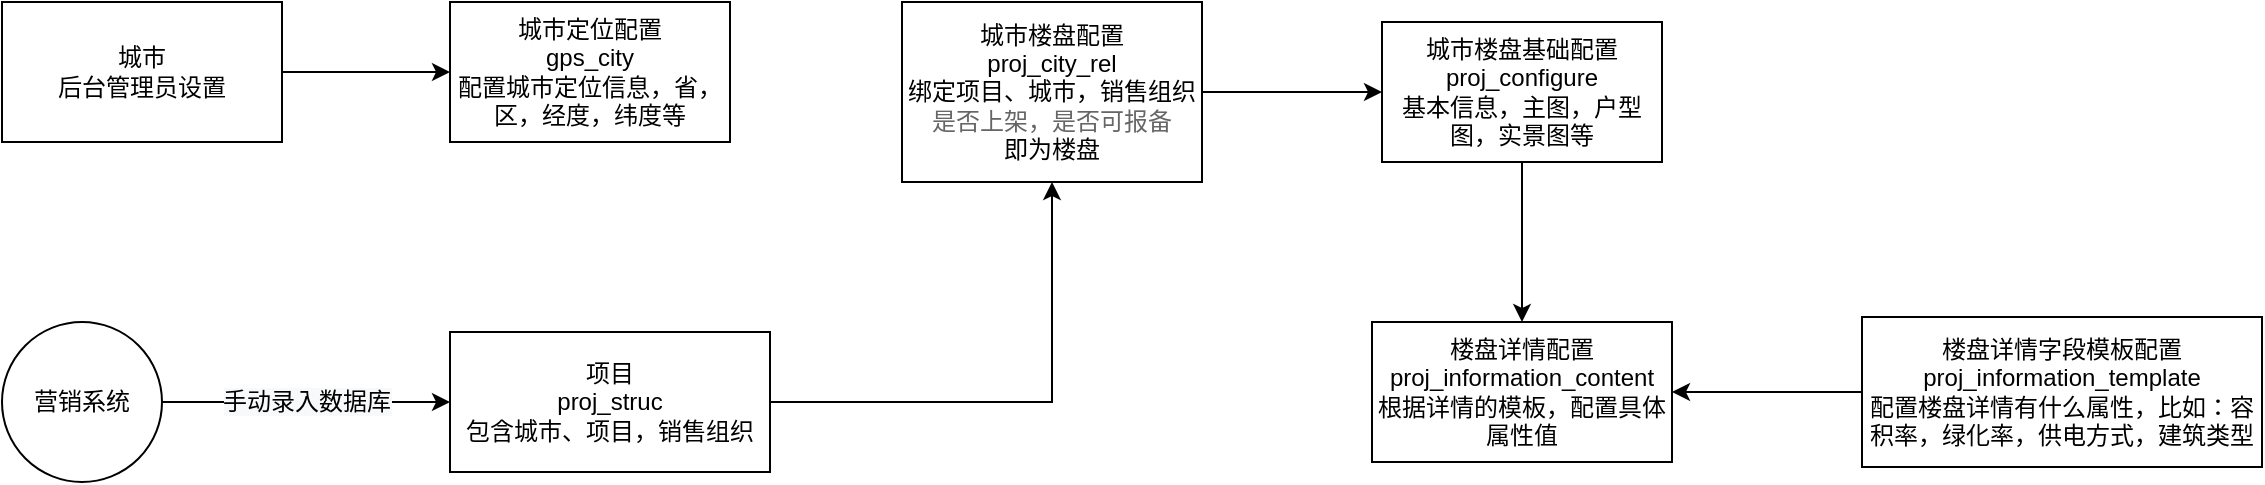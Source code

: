 <mxfile version="14.6.5" type="github">
  <diagram id="xIlVCZdDOlZY9Qjr4O-O" name="第 1 页">
    <mxGraphModel dx="782" dy="437" grid="1" gridSize="10" guides="1" tooltips="1" connect="1" arrows="1" fold="1" page="1" pageScale="1" pageWidth="827" pageHeight="1169" math="0" shadow="0">
      <root>
        <mxCell id="0" />
        <mxCell id="1" parent="0" />
        <mxCell id="DC7e0HeSG_NtiGx8V0Lg-10" style="edgeStyle=orthogonalEdgeStyle;rounded=0;orthogonalLoop=1;jettySize=auto;html=1;entryX=0.5;entryY=1;entryDx=0;entryDy=0;" edge="1" parent="1" source="DC7e0HeSG_NtiGx8V0Lg-1" target="DC7e0HeSG_NtiGx8V0Lg-7">
          <mxGeometry relative="1" as="geometry" />
        </mxCell>
        <mxCell id="DC7e0HeSG_NtiGx8V0Lg-1" value="项目&lt;br&gt;proj_struc&lt;br&gt;包含城市、项目，销售组织" style="rounded=0;whiteSpace=wrap;html=1;" vertex="1" parent="1">
          <mxGeometry x="274" y="215" width="160" height="70" as="geometry" />
        </mxCell>
        <mxCell id="DC7e0HeSG_NtiGx8V0Lg-6" value="" style="edgeStyle=orthogonalEdgeStyle;rounded=0;orthogonalLoop=1;jettySize=auto;html=1;" edge="1" parent="1" source="DC7e0HeSG_NtiGx8V0Lg-2" target="DC7e0HeSG_NtiGx8V0Lg-3">
          <mxGeometry relative="1" as="geometry" />
        </mxCell>
        <mxCell id="DC7e0HeSG_NtiGx8V0Lg-2" value="城市&lt;br&gt;后台管理员设置" style="rounded=0;whiteSpace=wrap;html=1;" vertex="1" parent="1">
          <mxGeometry x="50" y="50" width="140" height="70" as="geometry" />
        </mxCell>
        <mxCell id="DC7e0HeSG_NtiGx8V0Lg-3" value="城市定位配置&lt;br&gt;gps_city&lt;br&gt;配置城市定位信息，省，区，经度，纬度等" style="rounded=0;whiteSpace=wrap;html=1;" vertex="1" parent="1">
          <mxGeometry x="274" y="50" width="140" height="70" as="geometry" />
        </mxCell>
        <mxCell id="DC7e0HeSG_NtiGx8V0Lg-12" value="" style="edgeStyle=orthogonalEdgeStyle;rounded=0;orthogonalLoop=1;jettySize=auto;html=1;" edge="1" parent="1" source="DC7e0HeSG_NtiGx8V0Lg-7" target="DC7e0HeSG_NtiGx8V0Lg-11">
          <mxGeometry relative="1" as="geometry" />
        </mxCell>
        <mxCell id="DC7e0HeSG_NtiGx8V0Lg-7" value="城市楼盘配置&lt;br&gt;proj_city_rel&lt;br&gt;绑定项目、城市，销售组织&lt;br&gt;&lt;span style=&quot;color: rgb(102 , 102 , 102) ; font-family: &amp;#34;microsoft yahei&amp;#34; ; text-align: left ; background-color: rgb(255 , 255 , 255)&quot;&gt;是否上架，是否可报备&lt;/span&gt;&lt;br style=&quot;color: rgb(102 , 102 , 102) ; font-family: &amp;#34;microsoft yahei&amp;#34; ; text-align: left&quot;&gt;即为楼盘" style="rounded=0;whiteSpace=wrap;html=1;" vertex="1" parent="1">
          <mxGeometry x="500" y="50" width="150" height="90" as="geometry" />
        </mxCell>
        <mxCell id="DC7e0HeSG_NtiGx8V0Lg-9" value="&lt;span style=&quot;font-size: 12px ; background-color: rgb(248 , 249 , 250)&quot;&gt;手动录入数据库&lt;/span&gt;" style="edgeStyle=orthogonalEdgeStyle;rounded=0;orthogonalLoop=1;jettySize=auto;html=1;" edge="1" parent="1" source="DC7e0HeSG_NtiGx8V0Lg-8" target="DC7e0HeSG_NtiGx8V0Lg-1">
          <mxGeometry relative="1" as="geometry" />
        </mxCell>
        <mxCell id="DC7e0HeSG_NtiGx8V0Lg-8" value="营销系统" style="ellipse;whiteSpace=wrap;html=1;aspect=fixed;" vertex="1" parent="1">
          <mxGeometry x="50" y="210" width="80" height="80" as="geometry" />
        </mxCell>
        <mxCell id="DC7e0HeSG_NtiGx8V0Lg-14" value="" style="edgeStyle=orthogonalEdgeStyle;rounded=0;orthogonalLoop=1;jettySize=auto;html=1;" edge="1" parent="1" source="DC7e0HeSG_NtiGx8V0Lg-11" target="DC7e0HeSG_NtiGx8V0Lg-13">
          <mxGeometry relative="1" as="geometry" />
        </mxCell>
        <mxCell id="DC7e0HeSG_NtiGx8V0Lg-11" value="城市楼盘基础配置&lt;br&gt;proj_configure&lt;br&gt;基本信息，主图，户型图，实景图等" style="rounded=0;whiteSpace=wrap;html=1;" vertex="1" parent="1">
          <mxGeometry x="740" y="60" width="140" height="70" as="geometry" />
        </mxCell>
        <mxCell id="DC7e0HeSG_NtiGx8V0Lg-13" value="楼盘详情配置&lt;br&gt;proj_information_content&lt;br&gt;根据详情的模板，配置具体属性值" style="rounded=0;whiteSpace=wrap;html=1;" vertex="1" parent="1">
          <mxGeometry x="735" y="210" width="150" height="70" as="geometry" />
        </mxCell>
        <mxCell id="DC7e0HeSG_NtiGx8V0Lg-18" value="" style="edgeStyle=orthogonalEdgeStyle;rounded=0;orthogonalLoop=1;jettySize=auto;html=1;" edge="1" parent="1" source="DC7e0HeSG_NtiGx8V0Lg-15" target="DC7e0HeSG_NtiGx8V0Lg-13">
          <mxGeometry relative="1" as="geometry" />
        </mxCell>
        <mxCell id="DC7e0HeSG_NtiGx8V0Lg-15" value="楼盘详情字段模板配置&lt;br&gt;proj_information_template&lt;br&gt;配置楼盘详情有什么属性，比如：容积率，绿化率，供电方式，建筑类型" style="whiteSpace=wrap;html=1;rounded=0;" vertex="1" parent="1">
          <mxGeometry x="980" y="207.5" width="200" height="75" as="geometry" />
        </mxCell>
      </root>
    </mxGraphModel>
  </diagram>
</mxfile>
